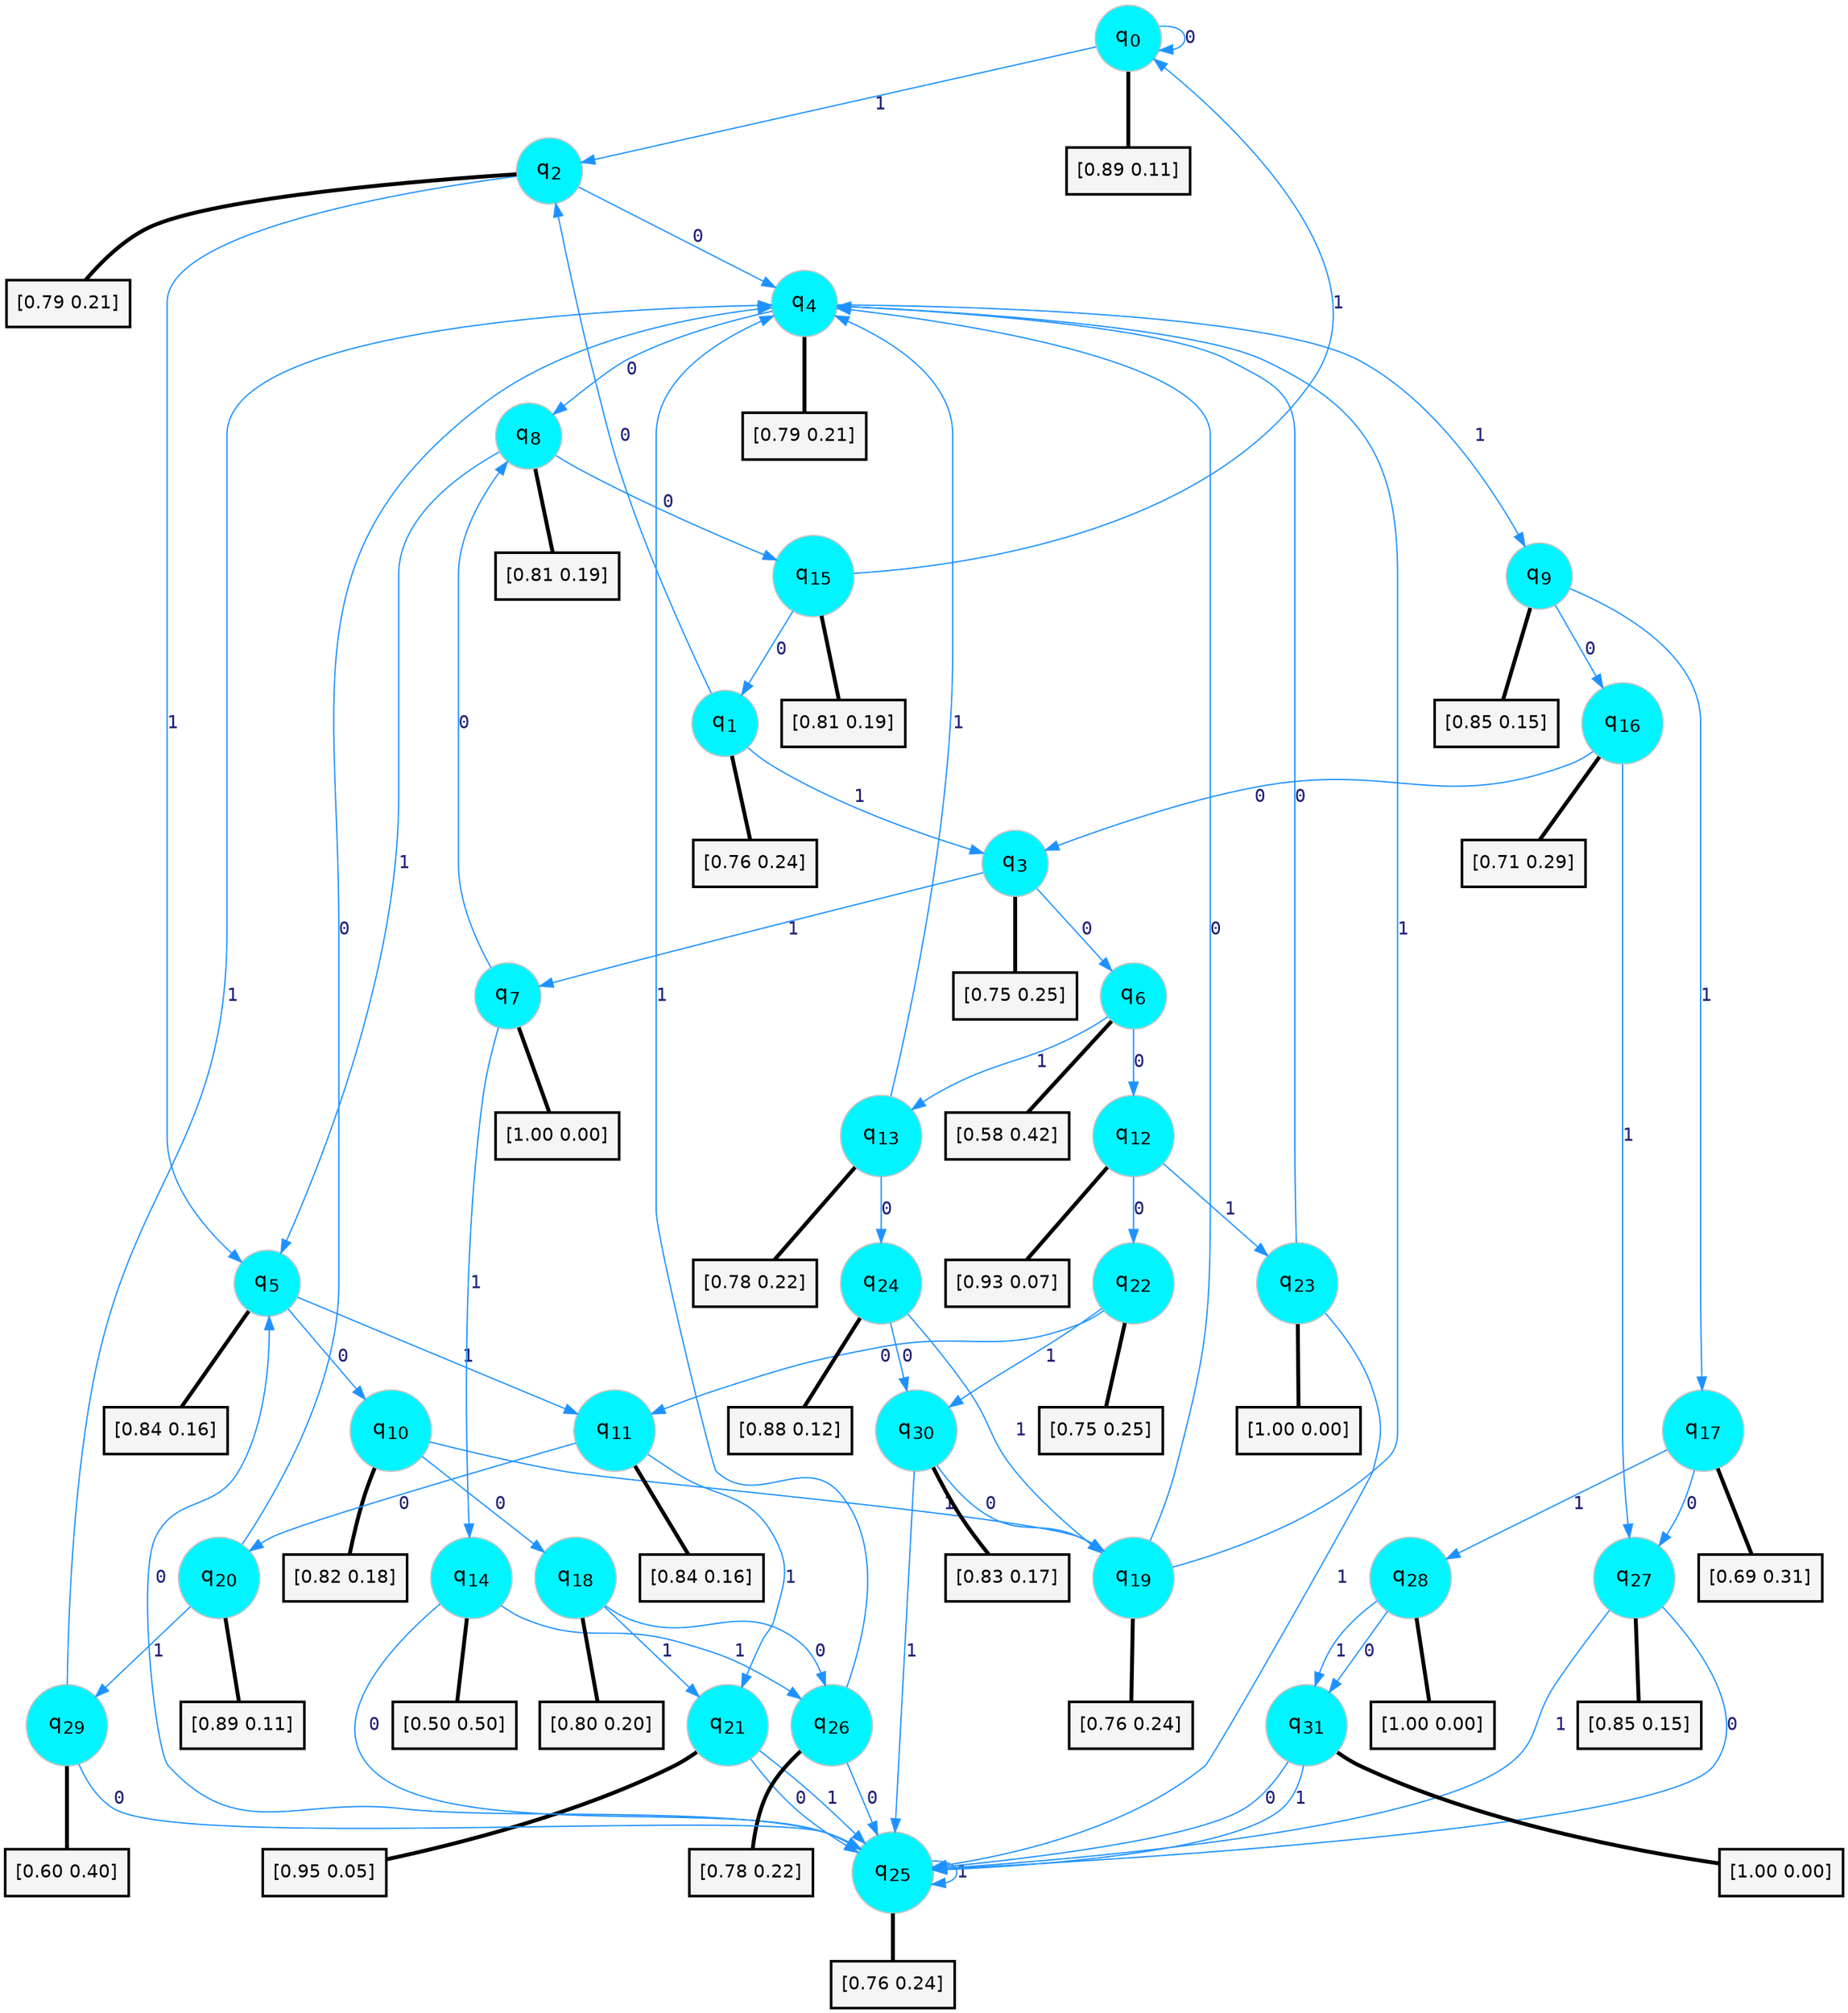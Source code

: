 digraph G {
graph [
bgcolor=transparent, dpi=300, rankdir=TD, size="40,25"];
node [
color=gray, fillcolor=turquoise1, fontcolor=black, fontname=Helvetica, fontsize=16, fontweight=bold, shape=circle, style=filled];
edge [
arrowsize=1, color=dodgerblue1, fontcolor=midnightblue, fontname=courier, fontweight=bold, penwidth=1, style=solid, weight=20];
0[label=<q<SUB>0</SUB>>];
1[label=<q<SUB>1</SUB>>];
2[label=<q<SUB>2</SUB>>];
3[label=<q<SUB>3</SUB>>];
4[label=<q<SUB>4</SUB>>];
5[label=<q<SUB>5</SUB>>];
6[label=<q<SUB>6</SUB>>];
7[label=<q<SUB>7</SUB>>];
8[label=<q<SUB>8</SUB>>];
9[label=<q<SUB>9</SUB>>];
10[label=<q<SUB>10</SUB>>];
11[label=<q<SUB>11</SUB>>];
12[label=<q<SUB>12</SUB>>];
13[label=<q<SUB>13</SUB>>];
14[label=<q<SUB>14</SUB>>];
15[label=<q<SUB>15</SUB>>];
16[label=<q<SUB>16</SUB>>];
17[label=<q<SUB>17</SUB>>];
18[label=<q<SUB>18</SUB>>];
19[label=<q<SUB>19</SUB>>];
20[label=<q<SUB>20</SUB>>];
21[label=<q<SUB>21</SUB>>];
22[label=<q<SUB>22</SUB>>];
23[label=<q<SUB>23</SUB>>];
24[label=<q<SUB>24</SUB>>];
25[label=<q<SUB>25</SUB>>];
26[label=<q<SUB>26</SUB>>];
27[label=<q<SUB>27</SUB>>];
28[label=<q<SUB>28</SUB>>];
29[label=<q<SUB>29</SUB>>];
30[label=<q<SUB>30</SUB>>];
31[label=<q<SUB>31</SUB>>];
32[label="[0.89 0.11]", shape=box,fontcolor=black, fontname=Helvetica, fontsize=14, penwidth=2, fillcolor=whitesmoke,color=black];
33[label="[0.76 0.24]", shape=box,fontcolor=black, fontname=Helvetica, fontsize=14, penwidth=2, fillcolor=whitesmoke,color=black];
34[label="[0.79 0.21]", shape=box,fontcolor=black, fontname=Helvetica, fontsize=14, penwidth=2, fillcolor=whitesmoke,color=black];
35[label="[0.75 0.25]", shape=box,fontcolor=black, fontname=Helvetica, fontsize=14, penwidth=2, fillcolor=whitesmoke,color=black];
36[label="[0.79 0.21]", shape=box,fontcolor=black, fontname=Helvetica, fontsize=14, penwidth=2, fillcolor=whitesmoke,color=black];
37[label="[0.84 0.16]", shape=box,fontcolor=black, fontname=Helvetica, fontsize=14, penwidth=2, fillcolor=whitesmoke,color=black];
38[label="[0.58 0.42]", shape=box,fontcolor=black, fontname=Helvetica, fontsize=14, penwidth=2, fillcolor=whitesmoke,color=black];
39[label="[1.00 0.00]", shape=box,fontcolor=black, fontname=Helvetica, fontsize=14, penwidth=2, fillcolor=whitesmoke,color=black];
40[label="[0.81 0.19]", shape=box,fontcolor=black, fontname=Helvetica, fontsize=14, penwidth=2, fillcolor=whitesmoke,color=black];
41[label="[0.85 0.15]", shape=box,fontcolor=black, fontname=Helvetica, fontsize=14, penwidth=2, fillcolor=whitesmoke,color=black];
42[label="[0.82 0.18]", shape=box,fontcolor=black, fontname=Helvetica, fontsize=14, penwidth=2, fillcolor=whitesmoke,color=black];
43[label="[0.84 0.16]", shape=box,fontcolor=black, fontname=Helvetica, fontsize=14, penwidth=2, fillcolor=whitesmoke,color=black];
44[label="[0.93 0.07]", shape=box,fontcolor=black, fontname=Helvetica, fontsize=14, penwidth=2, fillcolor=whitesmoke,color=black];
45[label="[0.78 0.22]", shape=box,fontcolor=black, fontname=Helvetica, fontsize=14, penwidth=2, fillcolor=whitesmoke,color=black];
46[label="[0.50 0.50]", shape=box,fontcolor=black, fontname=Helvetica, fontsize=14, penwidth=2, fillcolor=whitesmoke,color=black];
47[label="[0.81 0.19]", shape=box,fontcolor=black, fontname=Helvetica, fontsize=14, penwidth=2, fillcolor=whitesmoke,color=black];
48[label="[0.71 0.29]", shape=box,fontcolor=black, fontname=Helvetica, fontsize=14, penwidth=2, fillcolor=whitesmoke,color=black];
49[label="[0.69 0.31]", shape=box,fontcolor=black, fontname=Helvetica, fontsize=14, penwidth=2, fillcolor=whitesmoke,color=black];
50[label="[0.80 0.20]", shape=box,fontcolor=black, fontname=Helvetica, fontsize=14, penwidth=2, fillcolor=whitesmoke,color=black];
51[label="[0.76 0.24]", shape=box,fontcolor=black, fontname=Helvetica, fontsize=14, penwidth=2, fillcolor=whitesmoke,color=black];
52[label="[0.89 0.11]", shape=box,fontcolor=black, fontname=Helvetica, fontsize=14, penwidth=2, fillcolor=whitesmoke,color=black];
53[label="[0.95 0.05]", shape=box,fontcolor=black, fontname=Helvetica, fontsize=14, penwidth=2, fillcolor=whitesmoke,color=black];
54[label="[0.75 0.25]", shape=box,fontcolor=black, fontname=Helvetica, fontsize=14, penwidth=2, fillcolor=whitesmoke,color=black];
55[label="[1.00 0.00]", shape=box,fontcolor=black, fontname=Helvetica, fontsize=14, penwidth=2, fillcolor=whitesmoke,color=black];
56[label="[0.88 0.12]", shape=box,fontcolor=black, fontname=Helvetica, fontsize=14, penwidth=2, fillcolor=whitesmoke,color=black];
57[label="[0.76 0.24]", shape=box,fontcolor=black, fontname=Helvetica, fontsize=14, penwidth=2, fillcolor=whitesmoke,color=black];
58[label="[0.78 0.22]", shape=box,fontcolor=black, fontname=Helvetica, fontsize=14, penwidth=2, fillcolor=whitesmoke,color=black];
59[label="[0.85 0.15]", shape=box,fontcolor=black, fontname=Helvetica, fontsize=14, penwidth=2, fillcolor=whitesmoke,color=black];
60[label="[1.00 0.00]", shape=box,fontcolor=black, fontname=Helvetica, fontsize=14, penwidth=2, fillcolor=whitesmoke,color=black];
61[label="[0.60 0.40]", shape=box,fontcolor=black, fontname=Helvetica, fontsize=14, penwidth=2, fillcolor=whitesmoke,color=black];
62[label="[0.83 0.17]", shape=box,fontcolor=black, fontname=Helvetica, fontsize=14, penwidth=2, fillcolor=whitesmoke,color=black];
63[label="[1.00 0.00]", shape=box,fontcolor=black, fontname=Helvetica, fontsize=14, penwidth=2, fillcolor=whitesmoke,color=black];
0->0 [label=0];
0->2 [label=1];
0->32 [arrowhead=none, penwidth=3,color=black];
1->2 [label=0];
1->3 [label=1];
1->33 [arrowhead=none, penwidth=3,color=black];
2->4 [label=0];
2->5 [label=1];
2->34 [arrowhead=none, penwidth=3,color=black];
3->6 [label=0];
3->7 [label=1];
3->35 [arrowhead=none, penwidth=3,color=black];
4->8 [label=0];
4->9 [label=1];
4->36 [arrowhead=none, penwidth=3,color=black];
5->10 [label=0];
5->11 [label=1];
5->37 [arrowhead=none, penwidth=3,color=black];
6->12 [label=0];
6->13 [label=1];
6->38 [arrowhead=none, penwidth=3,color=black];
7->8 [label=0];
7->14 [label=1];
7->39 [arrowhead=none, penwidth=3,color=black];
8->15 [label=0];
8->5 [label=1];
8->40 [arrowhead=none, penwidth=3,color=black];
9->16 [label=0];
9->17 [label=1];
9->41 [arrowhead=none, penwidth=3,color=black];
10->18 [label=0];
10->19 [label=1];
10->42 [arrowhead=none, penwidth=3,color=black];
11->20 [label=0];
11->21 [label=1];
11->43 [arrowhead=none, penwidth=3,color=black];
12->22 [label=0];
12->23 [label=1];
12->44 [arrowhead=none, penwidth=3,color=black];
13->24 [label=0];
13->4 [label=1];
13->45 [arrowhead=none, penwidth=3,color=black];
14->25 [label=0];
14->26 [label=1];
14->46 [arrowhead=none, penwidth=3,color=black];
15->1 [label=0];
15->0 [label=1];
15->47 [arrowhead=none, penwidth=3,color=black];
16->3 [label=0];
16->27 [label=1];
16->48 [arrowhead=none, penwidth=3,color=black];
17->27 [label=0];
17->28 [label=1];
17->49 [arrowhead=none, penwidth=3,color=black];
18->26 [label=0];
18->21 [label=1];
18->50 [arrowhead=none, penwidth=3,color=black];
19->4 [label=0];
19->4 [label=1];
19->51 [arrowhead=none, penwidth=3,color=black];
20->4 [label=0];
20->29 [label=1];
20->52 [arrowhead=none, penwidth=3,color=black];
21->25 [label=0];
21->25 [label=1];
21->53 [arrowhead=none, penwidth=3,color=black];
22->11 [label=0];
22->30 [label=1];
22->54 [arrowhead=none, penwidth=3,color=black];
23->4 [label=0];
23->25 [label=1];
23->55 [arrowhead=none, penwidth=3,color=black];
24->30 [label=0];
24->19 [label=1];
24->56 [arrowhead=none, penwidth=3,color=black];
25->5 [label=0];
25->25 [label=1];
25->57 [arrowhead=none, penwidth=3,color=black];
26->25 [label=0];
26->4 [label=1];
26->58 [arrowhead=none, penwidth=3,color=black];
27->25 [label=0];
27->25 [label=1];
27->59 [arrowhead=none, penwidth=3,color=black];
28->31 [label=0];
28->31 [label=1];
28->60 [arrowhead=none, penwidth=3,color=black];
29->25 [label=0];
29->4 [label=1];
29->61 [arrowhead=none, penwidth=3,color=black];
30->19 [label=0];
30->25 [label=1];
30->62 [arrowhead=none, penwidth=3,color=black];
31->25 [label=0];
31->25 [label=1];
31->63 [arrowhead=none, penwidth=3,color=black];
}
